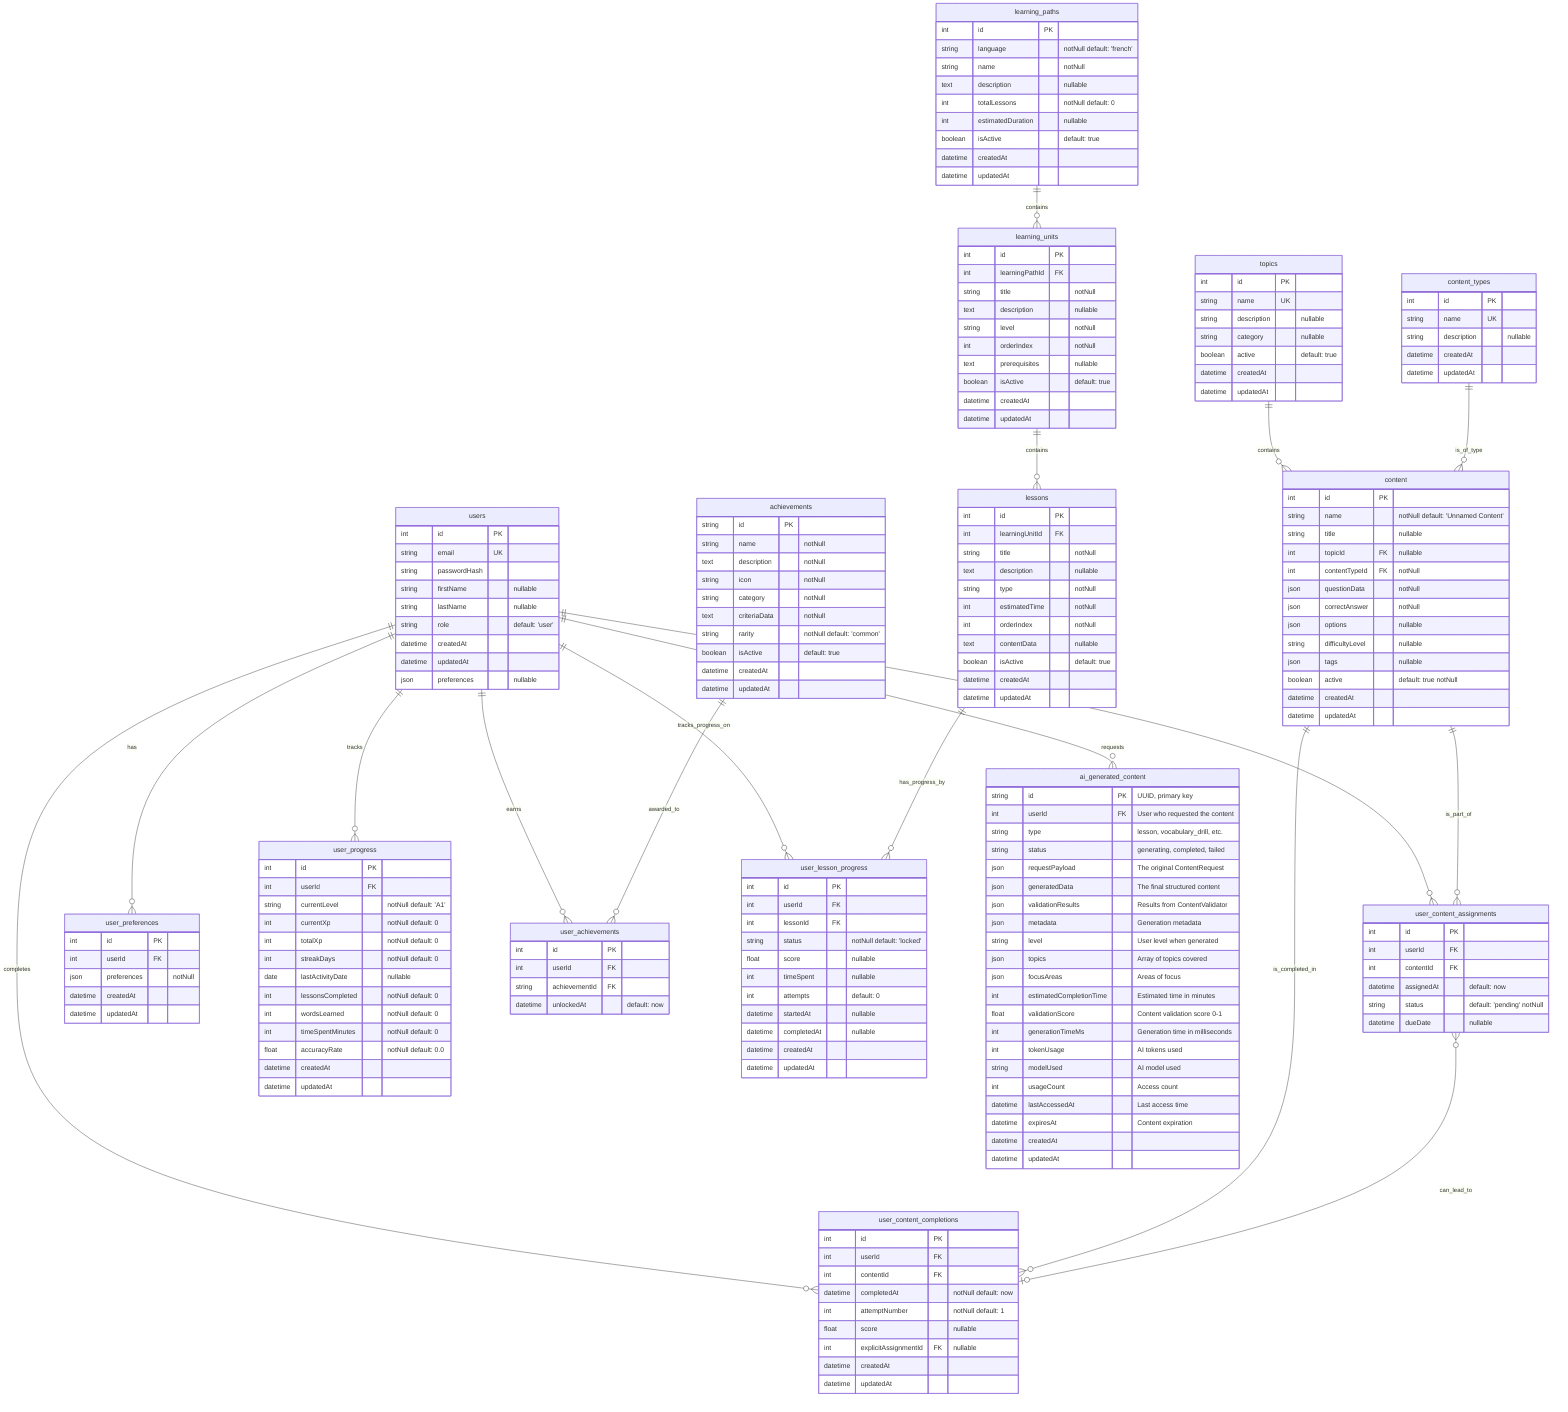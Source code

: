 erDiagram
    users {
        int id PK
        string email UK
        string passwordHash
        string firstName "nullable"
        string lastName "nullable"
        string role "default: 'user'"
        datetime createdAt
        datetime updatedAt
        json preferences "nullable"
    }

    topics {
        int id PK
        string name UK
        string description "nullable"
        string category "nullable"
        boolean active "default: true"
        datetime createdAt
        datetime updatedAt
    }

    content_types {
        int id PK
        string name UK
        string description "nullable"
        datetime createdAt
        datetime updatedAt
    }

    content {
        int id PK
        string name "notNull default: 'Unnamed Content'"
        string title "nullable"
        int topicId FK "nullable"
        int contentTypeId FK "notNull"
        json questionData "notNull"
        json correctAnswer "notNull"
        json options "nullable"
        string difficultyLevel "nullable"
        json tags "nullable"
        boolean active "default: true notNull"
        datetime createdAt
        datetime updatedAt
    }

    user_content_assignments {
        int id PK
        int userId FK
        int contentId FK
        datetime assignedAt "default: now"
        string status "default: 'pending' notNull"
        datetime dueDate "nullable"
        %% unique userId, contentId
    }

    user_preferences {
        int id PK
        int userId FK
        json preferences "notNull"
        datetime createdAt
        datetime updatedAt
    }

    user_content_completions {
        int id PK
        int userId FK
        int contentId FK
        datetime completedAt "notNull default: now"
        int attemptNumber "notNull default: 1"
        float score "nullable"
        int explicitAssignmentId FK "nullable"
        datetime createdAt
        datetime updatedAt
    }

    user_progress {
        int id PK
        int userId FK
        string currentLevel "notNull default: 'A1'"
        int currentXp "notNull default: 0"
        int totalXp "notNull default: 0"
        int streakDays "notNull default: 0"
        date lastActivityDate "nullable"
        int lessonsCompleted "notNull default: 0"
        int wordsLearned "notNull default: 0"
        int timeSpentMinutes "notNull default: 0"
        float accuracyRate "notNull default: 0.0"
        datetime createdAt
        datetime updatedAt
    }

    learning_paths {
        int id PK
        string language "notNull default: 'french'"
        string name "notNull"
        text description "nullable"
        int totalLessons "notNull default: 0"
        int estimatedDuration "nullable"
        boolean isActive "default: true"
        datetime createdAt
        datetime updatedAt
    }

    learning_units {
        int id PK
        int learningPathId FK
        string title "notNull"
        text description "nullable"
        string level "notNull"
        int orderIndex "notNull"
        text prerequisites "nullable"
        boolean isActive "default: true"
        datetime createdAt
        datetime updatedAt
    }

    lessons {
        int id PK
        int learningUnitId FK
        string title "notNull"
        text description "nullable"
        string type "notNull"
        int estimatedTime "notNull"
        int orderIndex "notNull"
        text contentData "nullable"
        boolean isActive "default: true"
        datetime createdAt
        datetime updatedAt
    }

    achievements {
        string id PK
        string name "notNull"
        text description "notNull"
        string icon "notNull"
        string category "notNull"
        text criteriaData "notNull"
        string rarity "notNull default: 'common'"
        boolean isActive "default: true"
        datetime createdAt
        datetime updatedAt
    }

    user_achievements {
        int id PK
        int userId FK
        string achievementId FK
        datetime unlockedAt "default: now"
        %% unique userId, achievementId
    }

    user_lesson_progress {
        int id PK
        int userId FK
        int lessonId FK
        string status "notNull default: 'locked'"
        float score "nullable"
        int timeSpent "nullable"
        int attempts "default: 0"
        datetime startedAt "nullable"
        datetime completedAt "nullable"
        datetime createdAt
        datetime updatedAt
        %% unique userId, lessonId
    }

    ai_generated_content {
        string id PK "UUID, primary key"
        int userId FK "User who requested the content"
        string type "lesson, vocabulary_drill, etc."
        string status "generating, completed, failed"
        json requestPayload "The original ContentRequest"
        json generatedData "The final structured content"
        json validationResults "Results from ContentValidator"
        json metadata "Generation metadata"
        string level "User level when generated"
        json topics "Array of topics covered"
        json focusAreas "Areas of focus"
        int estimatedCompletionTime "Estimated time in minutes"
        float validationScore "Content validation score 0-1"
        int generationTimeMs "Generation time in milliseconds"
        int tokenUsage "AI tokens used"
        string modelUsed "AI model used"
        int usageCount "Access count"
        datetime lastAccessedAt "Last access time"
        datetime expiresAt "Content expiration"
        datetime createdAt
        datetime updatedAt
    }

    users ||--o{ user_preferences : "has"
    users ||--o{ user_content_assignments : "assigned"
    content ||--o{ user_content_assignments : "is_part_of"
    users ||--o{ user_content_completions : "completes"
    content ||--o{ user_content_completions : "is_completed_in"
    user_content_assignments }o--o| user_content_completions : "can_lead_to"

    topics ||--o{ content : "contains"
    content_types ||--o{ content : "is_of_type"

    users ||--o{ user_progress : "tracks"
    learning_paths ||--o{ learning_units : "contains"
    learning_units ||--o{ lessons : "contains"
    users ||--o{ user_achievements : "earns"
    achievements ||--o{ user_achievements : "awarded_to"
    users ||--o{ user_lesson_progress : "tracks_progress_on"
    lessons ||--o{ user_lesson_progress : "has_progress_by"

    users ||--o{ ai_generated_content : "requests"